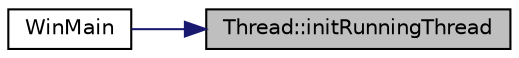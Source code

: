 digraph "Thread::initRunningThread"
{
 // INTERACTIVE_SVG=YES
 // LATEX_PDF_SIZE
  edge [fontname="Helvetica",fontsize="10",labelfontname="Helvetica",labelfontsize="10"];
  node [fontname="Helvetica",fontsize="10",shape=record];
  rankdir="RL";
  Node1 [label="Thread::initRunningThread",height=0.2,width=0.4,color="black", fillcolor="grey75", style="filled", fontcolor="black",tooltip="Initialisert ein Thread objekt mit einem bereits laufenden Thread."];
  Node1 -> Node2 [dir="back",color="midnightblue",fontsize="10",style="solid",fontname="Helvetica"];
  Node2 [label="WinMain",height=0.2,width=0.4,color="black", fillcolor="white", style="filled",URL="$main_8cpp.html#a946cd7d17bf6760d82ded70909de9a6d",tooltip="The beginning of everything."];
}
